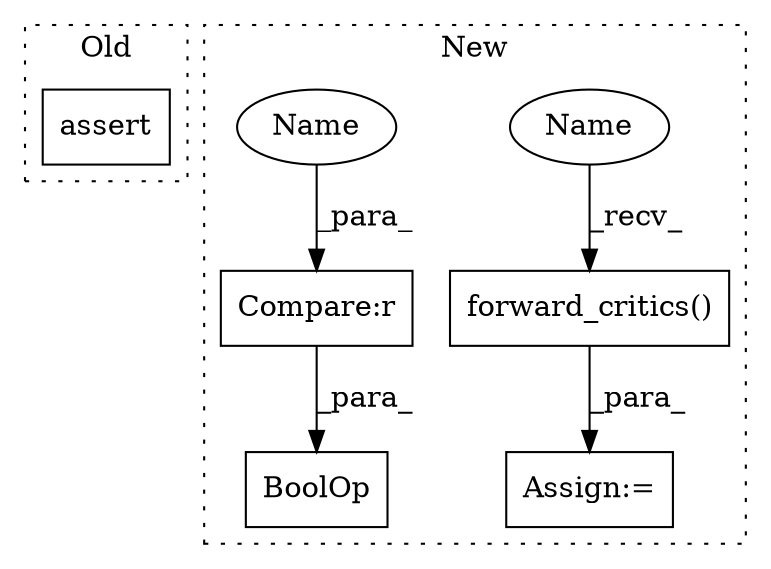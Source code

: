 digraph G {
subgraph cluster0 {
1 [label="assert" a="65" s="4409" l="7" shape="box"];
label = "Old";
style="dotted";
}
subgraph cluster1 {
2 [label="forward_critics()" a="75" s="4472,4505" l="22,1" shape="box"];
3 [label="Assign:=" a="68" s="4469" l="3" shape="box"];
4 [label="Compare:r" a="40" s="5138" l="20" shape="box"];
5 [label="BoolOp" a="72" s="5106" l="52" shape="box"];
6 [label="Name" a="87" s="4472" l="5" shape="ellipse"];
7 [label="Name" a="87" s="5138" l="5" shape="ellipse"];
label = "New";
style="dotted";
}
2 -> 3 [label="_para_"];
4 -> 5 [label="_para_"];
6 -> 2 [label="_recv_"];
7 -> 4 [label="_para_"];
}